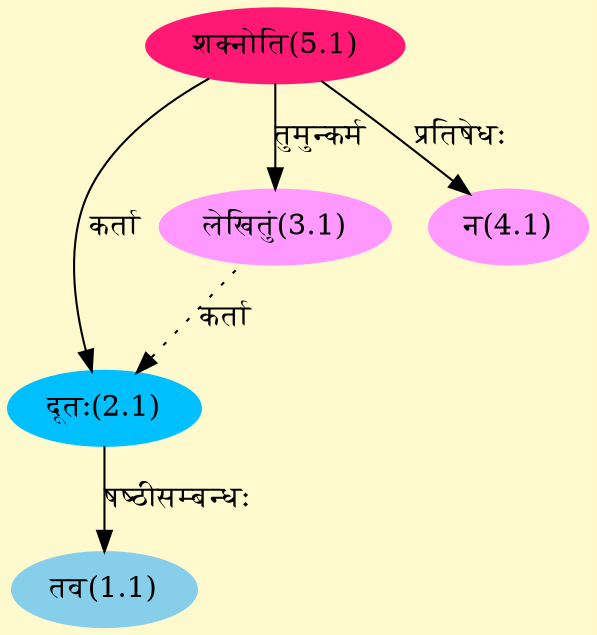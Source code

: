digraph G{
rankdir=BT;
 compound=true;
 bgcolor="lemonchiffon1";
Node1_1 [style=filled, color="#87CEEB" label = "तव(1.1)"]
Node2_1 [style=filled, color="#00BFFF" label = "दूतः(2.1)"]
Node5_1 [style=filled, color="#FF1975" label = "शक्नोति(5.1)"]
Node3_1 [style=filled, color="#FF99FF" label = "लेखितुं(3.1)"]
Node4_1 [style=filled, color="#FF99FF" label = "न(4.1)"]
/* Start of Relations section */

Node1_1 -> Node2_1 [  label="षष्ठीसम्बन्धः"  dir="back" ]
Node2_1 -> Node5_1 [  label="कर्ता"  dir="back" ]
Node2_1 -> Node3_1 [ style=dotted label="कर्ता"  dir="back" ]
Node3_1 -> Node5_1 [  label="तुमुन्कर्म"  dir="back" ]
Node4_1 -> Node5_1 [  label="प्रतिषेधः"  dir="back" ]
}
